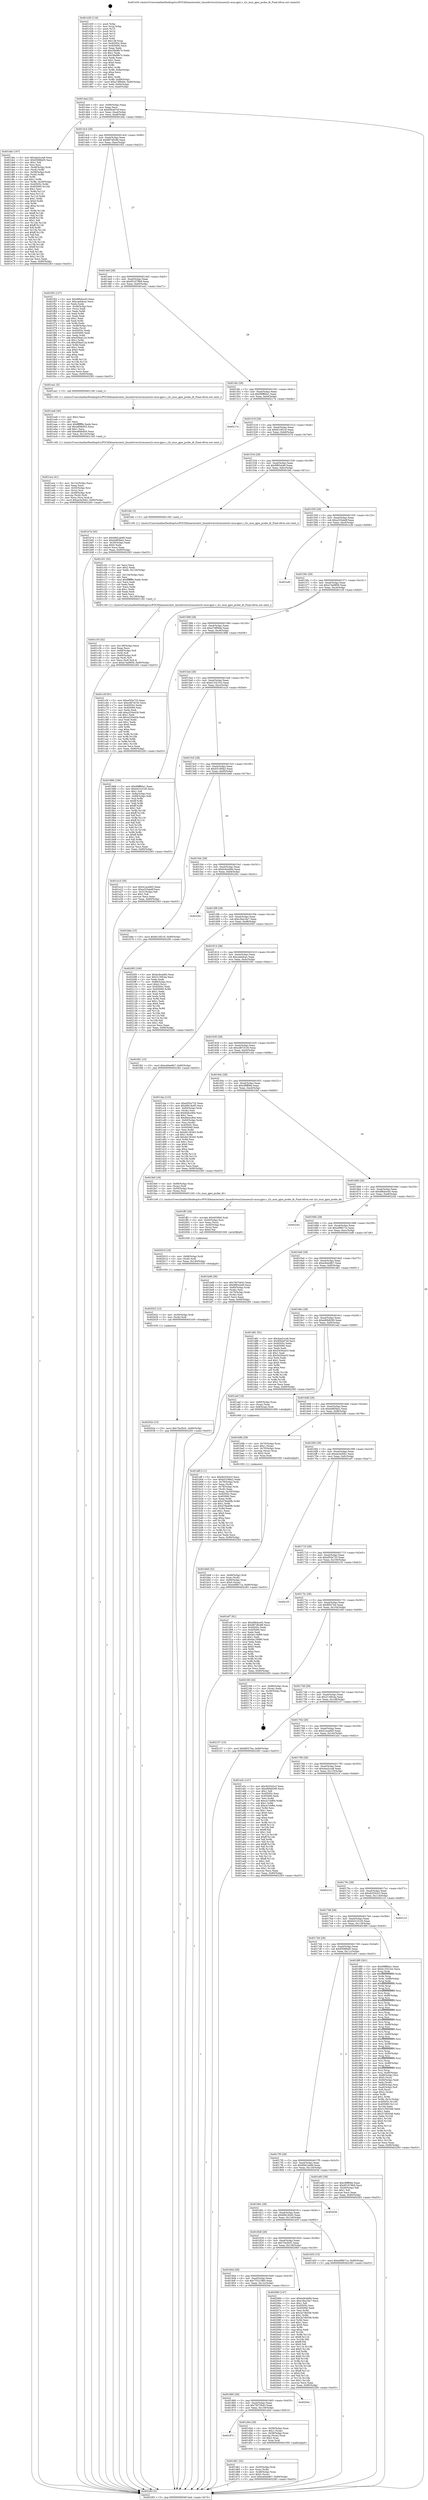 digraph "0x401430" {
  label = "0x401430 (/mnt/c/Users/mathe/Desktop/tcc/POCII/binaries/extr_linuxdriversi2cmuxesi2c-mux-gpio.c_i2c_mux_gpio_probe_dt_Final-ollvm.out::main(0))"
  labelloc = "t"
  node[shape=record]

  Entry [label="",width=0.3,height=0.3,shape=circle,fillcolor=black,style=filled]
  "0x4014a4" [label="{
     0x4014a4 [32]\l
     | [instrs]\l
     &nbsp;&nbsp;0x4014a4 \<+6\>: mov -0x90(%rbp),%eax\l
     &nbsp;&nbsp;0x4014aa \<+2\>: mov %eax,%ecx\l
     &nbsp;&nbsp;0x4014ac \<+6\>: sub $0x85b4d7ef,%ecx\l
     &nbsp;&nbsp;0x4014b2 \<+6\>: mov %eax,-0xa4(%rbp)\l
     &nbsp;&nbsp;0x4014b8 \<+6\>: mov %ecx,-0xa8(%rbp)\l
     &nbsp;&nbsp;0x4014be \<+6\>: je 0000000000401ddc \<main+0x9ac\>\l
  }"]
  "0x401ddc" [label="{
     0x401ddc [167]\l
     | [instrs]\l
     &nbsp;&nbsp;0x401ddc \<+5\>: mov $0x4aa2cca8,%eax\l
     &nbsp;&nbsp;0x401de1 \<+5\>: mov $0x65086ef3,%ecx\l
     &nbsp;&nbsp;0x401de6 \<+2\>: mov $0x1,%dl\l
     &nbsp;&nbsp;0x401de8 \<+2\>: xor %esi,%esi\l
     &nbsp;&nbsp;0x401dea \<+4\>: mov -0x48(%rbp),%rdi\l
     &nbsp;&nbsp;0x401dee \<+3\>: mov (%rdi),%r8d\l
     &nbsp;&nbsp;0x401df1 \<+4\>: mov -0x58(%rbp),%rdi\l
     &nbsp;&nbsp;0x401df5 \<+3\>: cmp (%rdi),%r8d\l
     &nbsp;&nbsp;0x401df8 \<+4\>: setl %r9b\l
     &nbsp;&nbsp;0x401dfc \<+4\>: and $0x1,%r9b\l
     &nbsp;&nbsp;0x401e00 \<+4\>: mov %r9b,-0x29(%rbp)\l
     &nbsp;&nbsp;0x401e04 \<+8\>: mov 0x40505c,%r8d\l
     &nbsp;&nbsp;0x401e0c \<+8\>: mov 0x405060,%r10d\l
     &nbsp;&nbsp;0x401e14 \<+3\>: sub $0x1,%esi\l
     &nbsp;&nbsp;0x401e17 \<+3\>: mov %r8d,%r11d\l
     &nbsp;&nbsp;0x401e1a \<+3\>: add %esi,%r11d\l
     &nbsp;&nbsp;0x401e1d \<+4\>: imul %r11d,%r8d\l
     &nbsp;&nbsp;0x401e21 \<+4\>: and $0x1,%r8d\l
     &nbsp;&nbsp;0x401e25 \<+4\>: cmp $0x0,%r8d\l
     &nbsp;&nbsp;0x401e29 \<+4\>: sete %r9b\l
     &nbsp;&nbsp;0x401e2d \<+4\>: cmp $0xa,%r10d\l
     &nbsp;&nbsp;0x401e31 \<+3\>: setl %bl\l
     &nbsp;&nbsp;0x401e34 \<+3\>: mov %r9b,%r14b\l
     &nbsp;&nbsp;0x401e37 \<+4\>: xor $0xff,%r14b\l
     &nbsp;&nbsp;0x401e3b \<+3\>: mov %bl,%r15b\l
     &nbsp;&nbsp;0x401e3e \<+4\>: xor $0xff,%r15b\l
     &nbsp;&nbsp;0x401e42 \<+3\>: xor $0x1,%dl\l
     &nbsp;&nbsp;0x401e45 \<+3\>: mov %r14b,%r12b\l
     &nbsp;&nbsp;0x401e48 \<+4\>: and $0xff,%r12b\l
     &nbsp;&nbsp;0x401e4c \<+3\>: and %dl,%r9b\l
     &nbsp;&nbsp;0x401e4f \<+3\>: mov %r15b,%r13b\l
     &nbsp;&nbsp;0x401e52 \<+4\>: and $0xff,%r13b\l
     &nbsp;&nbsp;0x401e56 \<+2\>: and %dl,%bl\l
     &nbsp;&nbsp;0x401e58 \<+3\>: or %r9b,%r12b\l
     &nbsp;&nbsp;0x401e5b \<+3\>: or %bl,%r13b\l
     &nbsp;&nbsp;0x401e5e \<+3\>: xor %r13b,%r12b\l
     &nbsp;&nbsp;0x401e61 \<+3\>: or %r15b,%r14b\l
     &nbsp;&nbsp;0x401e64 \<+4\>: xor $0xff,%r14b\l
     &nbsp;&nbsp;0x401e68 \<+3\>: or $0x1,%dl\l
     &nbsp;&nbsp;0x401e6b \<+3\>: and %dl,%r14b\l
     &nbsp;&nbsp;0x401e6e \<+3\>: or %r14b,%r12b\l
     &nbsp;&nbsp;0x401e71 \<+4\>: test $0x1,%r12b\l
     &nbsp;&nbsp;0x401e75 \<+3\>: cmovne %ecx,%eax\l
     &nbsp;&nbsp;0x401e78 \<+6\>: mov %eax,-0x90(%rbp)\l
     &nbsp;&nbsp;0x401e7e \<+5\>: jmp 0000000000402283 \<main+0xe53\>\l
  }"]
  "0x4014c4" [label="{
     0x4014c4 [28]\l
     | [instrs]\l
     &nbsp;&nbsp;0x4014c4 \<+5\>: jmp 00000000004014c9 \<main+0x99\>\l
     &nbsp;&nbsp;0x4014c9 \<+6\>: mov -0xa4(%rbp),%eax\l
     &nbsp;&nbsp;0x4014cf \<+5\>: sub $0x867d0c88,%eax\l
     &nbsp;&nbsp;0x4014d4 \<+6\>: mov %eax,-0xac(%rbp)\l
     &nbsp;&nbsp;0x4014da \<+6\>: je 0000000000401f52 \<main+0xb22\>\l
  }"]
  Exit [label="",width=0.3,height=0.3,shape=circle,fillcolor=black,style=filled,peripheries=2]
  "0x401f52" [label="{
     0x401f52 [127]\l
     | [instrs]\l
     &nbsp;&nbsp;0x401f52 \<+5\>: mov $0xd9bdce45,%eax\l
     &nbsp;&nbsp;0x401f57 \<+5\>: mov $0xcaebdcac,%ecx\l
     &nbsp;&nbsp;0x401f5c \<+2\>: xor %edx,%edx\l
     &nbsp;&nbsp;0x401f5e \<+4\>: mov -0x48(%rbp),%rsi\l
     &nbsp;&nbsp;0x401f62 \<+2\>: mov (%rsi),%edi\l
     &nbsp;&nbsp;0x401f64 \<+3\>: mov %edx,%r8d\l
     &nbsp;&nbsp;0x401f67 \<+3\>: sub %edi,%r8d\l
     &nbsp;&nbsp;0x401f6a \<+2\>: mov %edx,%edi\l
     &nbsp;&nbsp;0x401f6c \<+3\>: sub $0x1,%edi\l
     &nbsp;&nbsp;0x401f6f \<+3\>: add %edi,%r8d\l
     &nbsp;&nbsp;0x401f72 \<+3\>: sub %r8d,%edx\l
     &nbsp;&nbsp;0x401f75 \<+4\>: mov -0x48(%rbp),%rsi\l
     &nbsp;&nbsp;0x401f79 \<+2\>: mov %edx,(%rsi)\l
     &nbsp;&nbsp;0x401f7b \<+7\>: mov 0x40505c,%edx\l
     &nbsp;&nbsp;0x401f82 \<+7\>: mov 0x405060,%edi\l
     &nbsp;&nbsp;0x401f89 \<+3\>: mov %edx,%r8d\l
     &nbsp;&nbsp;0x401f8c \<+7\>: add $0xd59ad12a,%r8d\l
     &nbsp;&nbsp;0x401f93 \<+4\>: sub $0x1,%r8d\l
     &nbsp;&nbsp;0x401f97 \<+7\>: sub $0xd59ad12a,%r8d\l
     &nbsp;&nbsp;0x401f9e \<+4\>: imul %r8d,%edx\l
     &nbsp;&nbsp;0x401fa2 \<+3\>: and $0x1,%edx\l
     &nbsp;&nbsp;0x401fa5 \<+3\>: cmp $0x0,%edx\l
     &nbsp;&nbsp;0x401fa8 \<+4\>: sete %r9b\l
     &nbsp;&nbsp;0x401fac \<+3\>: cmp $0xa,%edi\l
     &nbsp;&nbsp;0x401faf \<+4\>: setl %r10b\l
     &nbsp;&nbsp;0x401fb3 \<+3\>: mov %r9b,%r11b\l
     &nbsp;&nbsp;0x401fb6 \<+3\>: and %r10b,%r11b\l
     &nbsp;&nbsp;0x401fb9 \<+3\>: xor %r10b,%r9b\l
     &nbsp;&nbsp;0x401fbc \<+3\>: or %r9b,%r11b\l
     &nbsp;&nbsp;0x401fbf \<+4\>: test $0x1,%r11b\l
     &nbsp;&nbsp;0x401fc3 \<+3\>: cmovne %ecx,%eax\l
     &nbsp;&nbsp;0x401fc6 \<+6\>: mov %eax,-0x90(%rbp)\l
     &nbsp;&nbsp;0x401fcc \<+5\>: jmp 0000000000402283 \<main+0xe53\>\l
  }"]
  "0x4014e0" [label="{
     0x4014e0 [28]\l
     | [instrs]\l
     &nbsp;&nbsp;0x4014e0 \<+5\>: jmp 00000000004014e5 \<main+0xb5\>\l
     &nbsp;&nbsp;0x4014e5 \<+6\>: mov -0xa4(%rbp),%eax\l
     &nbsp;&nbsp;0x4014eb \<+5\>: sub $0x951678b9,%eax\l
     &nbsp;&nbsp;0x4014f0 \<+6\>: mov %eax,-0xb0(%rbp)\l
     &nbsp;&nbsp;0x4014f6 \<+6\>: je 0000000000401ea1 \<main+0xa71\>\l
  }"]
  "0x40202e" [label="{
     0x40202e [15]\l
     | [instrs]\l
     &nbsp;&nbsp;0x40202e \<+10\>: movl $0x70a3fcf1,-0x90(%rbp)\l
     &nbsp;&nbsp;0x402038 \<+5\>: jmp 0000000000402283 \<main+0xe53\>\l
  }"]
  "0x401ea1" [label="{
     0x401ea1 [5]\l
     | [instrs]\l
     &nbsp;&nbsp;0x401ea1 \<+5\>: call 0000000000401160 \<next_i\>\l
     | [calls]\l
     &nbsp;&nbsp;0x401160 \{1\} (/mnt/c/Users/mathe/Desktop/tcc/POCII/binaries/extr_linuxdriversi2cmuxesi2c-mux-gpio.c_i2c_mux_gpio_probe_dt_Final-ollvm.out::next_i)\l
  }"]
  "0x4014fc" [label="{
     0x4014fc [28]\l
     | [instrs]\l
     &nbsp;&nbsp;0x4014fc \<+5\>: jmp 0000000000401501 \<main+0xd1\>\l
     &nbsp;&nbsp;0x401501 \<+6\>: mov -0xa4(%rbp),%eax\l
     &nbsp;&nbsp;0x401507 \<+5\>: sub $0x99ff60a1,%eax\l
     &nbsp;&nbsp;0x40150c \<+6\>: mov %eax,-0xb4(%rbp)\l
     &nbsp;&nbsp;0x401512 \<+6\>: je 000000000040217e \<main+0xd4e\>\l
  }"]
  "0x402022" [label="{
     0x402022 [12]\l
     | [instrs]\l
     &nbsp;&nbsp;0x402022 \<+4\>: mov -0x50(%rbp),%rdi\l
     &nbsp;&nbsp;0x402026 \<+3\>: mov (%rdi),%rdi\l
     &nbsp;&nbsp;0x402029 \<+5\>: call 0000000000401030 \<free@plt\>\l
     | [calls]\l
     &nbsp;&nbsp;0x401030 \{1\} (unknown)\l
  }"]
  "0x40217e" [label="{
     0x40217e\l
  }", style=dashed]
  "0x401518" [label="{
     0x401518 [28]\l
     | [instrs]\l
     &nbsp;&nbsp;0x401518 \<+5\>: jmp 000000000040151d \<main+0xed\>\l
     &nbsp;&nbsp;0x40151d \<+6\>: mov -0xa4(%rbp),%eax\l
     &nbsp;&nbsp;0x401523 \<+5\>: sub $0x9c16f1c0,%eax\l
     &nbsp;&nbsp;0x401528 \<+6\>: mov %eax,-0xb8(%rbp)\l
     &nbsp;&nbsp;0x40152e \<+6\>: je 0000000000401b7d \<main+0x74d\>\l
  }"]
  "0x402010" [label="{
     0x402010 [18]\l
     | [instrs]\l
     &nbsp;&nbsp;0x402010 \<+4\>: mov -0x68(%rbp),%rdi\l
     &nbsp;&nbsp;0x402014 \<+3\>: mov (%rdi),%rdi\l
     &nbsp;&nbsp;0x402017 \<+6\>: mov %eax,-0x140(%rbp)\l
     &nbsp;&nbsp;0x40201d \<+5\>: call 0000000000401030 \<free@plt\>\l
     | [calls]\l
     &nbsp;&nbsp;0x401030 \{1\} (unknown)\l
  }"]
  "0x401b7d" [label="{
     0x401b7d [30]\l
     | [instrs]\l
     &nbsp;&nbsp;0x401b7d \<+5\>: mov $0x68d1ab99,%eax\l
     &nbsp;&nbsp;0x401b82 \<+5\>: mov $0xeb8f3be2,%ecx\l
     &nbsp;&nbsp;0x401b87 \<+3\>: mov -0x30(%rbp),%edx\l
     &nbsp;&nbsp;0x401b8a \<+3\>: cmp $0x0,%edx\l
     &nbsp;&nbsp;0x401b8d \<+3\>: cmove %ecx,%eax\l
     &nbsp;&nbsp;0x401b90 \<+6\>: mov %eax,-0x90(%rbp)\l
     &nbsp;&nbsp;0x401b96 \<+5\>: jmp 0000000000402283 \<main+0xe53\>\l
  }"]
  "0x401534" [label="{
     0x401534 [28]\l
     | [instrs]\l
     &nbsp;&nbsp;0x401534 \<+5\>: jmp 0000000000401539 \<main+0x109\>\l
     &nbsp;&nbsp;0x401539 \<+6\>: mov -0xa4(%rbp),%eax\l
     &nbsp;&nbsp;0x40153f \<+5\>: sub $0x9f93cb49,%eax\l
     &nbsp;&nbsp;0x401544 \<+6\>: mov %eax,-0xbc(%rbp)\l
     &nbsp;&nbsp;0x40154a \<+6\>: je 0000000000401bfc \<main+0x7cc\>\l
  }"]
  "0x401ff3" [label="{
     0x401ff3 [29]\l
     | [instrs]\l
     &nbsp;&nbsp;0x401ff3 \<+10\>: movabs $0x4030b6,%rdi\l
     &nbsp;&nbsp;0x401ffd \<+4\>: mov -0x40(%rbp),%rsi\l
     &nbsp;&nbsp;0x402001 \<+2\>: mov %eax,(%rsi)\l
     &nbsp;&nbsp;0x402003 \<+4\>: mov -0x40(%rbp),%rsi\l
     &nbsp;&nbsp;0x402007 \<+2\>: mov (%rsi),%esi\l
     &nbsp;&nbsp;0x402009 \<+2\>: mov $0x0,%al\l
     &nbsp;&nbsp;0x40200b \<+5\>: call 0000000000401040 \<printf@plt\>\l
     | [calls]\l
     &nbsp;&nbsp;0x401040 \{1\} (unknown)\l
  }"]
  "0x401bfc" [label="{
     0x401bfc [5]\l
     | [instrs]\l
     &nbsp;&nbsp;0x401bfc \<+5\>: call 0000000000401160 \<next_i\>\l
     | [calls]\l
     &nbsp;&nbsp;0x401160 \{1\} (/mnt/c/Users/mathe/Desktop/tcc/POCII/binaries/extr_linuxdriversi2cmuxesi2c-mux-gpio.c_i2c_mux_gpio_probe_dt_Final-ollvm.out::next_i)\l
  }"]
  "0x401550" [label="{
     0x401550 [28]\l
     | [instrs]\l
     &nbsp;&nbsp;0x401550 \<+5\>: jmp 0000000000401555 \<main+0x125\>\l
     &nbsp;&nbsp;0x401555 \<+6\>: mov -0xa4(%rbp),%eax\l
     &nbsp;&nbsp;0x40155b \<+5\>: sub $0xa325abdf,%eax\l
     &nbsp;&nbsp;0x401560 \<+6\>: mov %eax,-0xc0(%rbp)\l
     &nbsp;&nbsp;0x401566 \<+6\>: je 0000000000401a3b \<main+0x60b\>\l
  }"]
  "0x401ece" [label="{
     0x401ece [41]\l
     | [instrs]\l
     &nbsp;&nbsp;0x401ece \<+6\>: mov -0x13c(%rbp),%ecx\l
     &nbsp;&nbsp;0x401ed4 \<+3\>: imul %eax,%ecx\l
     &nbsp;&nbsp;0x401ed7 \<+4\>: mov -0x50(%rbp),%rsi\l
     &nbsp;&nbsp;0x401edb \<+3\>: mov (%rsi),%rsi\l
     &nbsp;&nbsp;0x401ede \<+4\>: mov -0x48(%rbp),%rdi\l
     &nbsp;&nbsp;0x401ee2 \<+3\>: movslq (%rdi),%rdi\l
     &nbsp;&nbsp;0x401ee5 \<+3\>: mov %ecx,(%rsi,%rdi,4)\l
     &nbsp;&nbsp;0x401ee8 \<+10\>: movl $0xee3a30b1,-0x90(%rbp)\l
     &nbsp;&nbsp;0x401ef2 \<+5\>: jmp 0000000000402283 \<main+0xe53\>\l
  }"]
  "0x401a3b" [label="{
     0x401a3b\l
  }", style=dashed]
  "0x40156c" [label="{
     0x40156c [28]\l
     | [instrs]\l
     &nbsp;&nbsp;0x40156c \<+5\>: jmp 0000000000401571 \<main+0x141\>\l
     &nbsp;&nbsp;0x401571 \<+6\>: mov -0xa4(%rbp),%eax\l
     &nbsp;&nbsp;0x401577 \<+5\>: sub $0xa74a9859,%eax\l
     &nbsp;&nbsp;0x40157c \<+6\>: mov %eax,-0xc4(%rbp)\l
     &nbsp;&nbsp;0x401582 \<+6\>: je 0000000000401c5f \<main+0x82f\>\l
  }"]
  "0x401ea6" [label="{
     0x401ea6 [40]\l
     | [instrs]\l
     &nbsp;&nbsp;0x401ea6 \<+5\>: mov $0x2,%ecx\l
     &nbsp;&nbsp;0x401eab \<+1\>: cltd\l
     &nbsp;&nbsp;0x401eac \<+2\>: idiv %ecx\l
     &nbsp;&nbsp;0x401eae \<+6\>: imul $0xfffffffe,%edx,%ecx\l
     &nbsp;&nbsp;0x401eb4 \<+6\>: sub $0xe8f4b955,%ecx\l
     &nbsp;&nbsp;0x401eba \<+3\>: add $0x1,%ecx\l
     &nbsp;&nbsp;0x401ebd \<+6\>: add $0xe8f4b955,%ecx\l
     &nbsp;&nbsp;0x401ec3 \<+6\>: mov %ecx,-0x13c(%rbp)\l
     &nbsp;&nbsp;0x401ec9 \<+5\>: call 0000000000401160 \<next_i\>\l
     | [calls]\l
     &nbsp;&nbsp;0x401160 \{1\} (/mnt/c/Users/mathe/Desktop/tcc/POCII/binaries/extr_linuxdriversi2cmuxesi2c-mux-gpio.c_i2c_mux_gpio_probe_dt_Final-ollvm.out::next_i)\l
  }"]
  "0x401c5f" [label="{
     0x401c5f [91]\l
     | [instrs]\l
     &nbsp;&nbsp;0x401c5f \<+5\>: mov $0xef35e725,%eax\l
     &nbsp;&nbsp;0x401c64 \<+5\>: mov $0xcd87d150,%ecx\l
     &nbsp;&nbsp;0x401c69 \<+7\>: mov 0x40505c,%edx\l
     &nbsp;&nbsp;0x401c70 \<+7\>: mov 0x405060,%esi\l
     &nbsp;&nbsp;0x401c77 \<+2\>: mov %edx,%edi\l
     &nbsp;&nbsp;0x401c79 \<+6\>: add $0xa220a42b,%edi\l
     &nbsp;&nbsp;0x401c7f \<+3\>: sub $0x1,%edi\l
     &nbsp;&nbsp;0x401c82 \<+6\>: sub $0xa220a42b,%edi\l
     &nbsp;&nbsp;0x401c88 \<+3\>: imul %edi,%edx\l
     &nbsp;&nbsp;0x401c8b \<+3\>: and $0x1,%edx\l
     &nbsp;&nbsp;0x401c8e \<+3\>: cmp $0x0,%edx\l
     &nbsp;&nbsp;0x401c91 \<+4\>: sete %r8b\l
     &nbsp;&nbsp;0x401c95 \<+3\>: cmp $0xa,%esi\l
     &nbsp;&nbsp;0x401c98 \<+4\>: setl %r9b\l
     &nbsp;&nbsp;0x401c9c \<+3\>: mov %r8b,%r10b\l
     &nbsp;&nbsp;0x401c9f \<+3\>: and %r9b,%r10b\l
     &nbsp;&nbsp;0x401ca2 \<+3\>: xor %r9b,%r8b\l
     &nbsp;&nbsp;0x401ca5 \<+3\>: or %r8b,%r10b\l
     &nbsp;&nbsp;0x401ca8 \<+4\>: test $0x1,%r10b\l
     &nbsp;&nbsp;0x401cac \<+3\>: cmovne %ecx,%eax\l
     &nbsp;&nbsp;0x401caf \<+6\>: mov %eax,-0x90(%rbp)\l
     &nbsp;&nbsp;0x401cb5 \<+5\>: jmp 0000000000402283 \<main+0xe53\>\l
  }"]
  "0x401588" [label="{
     0x401588 [28]\l
     | [instrs]\l
     &nbsp;&nbsp;0x401588 \<+5\>: jmp 000000000040158d \<main+0x15d\>\l
     &nbsp;&nbsp;0x40158d \<+6\>: mov -0xa4(%rbp),%eax\l
     &nbsp;&nbsp;0x401593 \<+5\>: sub $0xa7df949e,%eax\l
     &nbsp;&nbsp;0x401598 \<+6\>: mov %eax,-0xc8(%rbp)\l
     &nbsp;&nbsp;0x40159e \<+6\>: je 0000000000401886 \<main+0x456\>\l
  }"]
  "0x401d61" [label="{
     0x401d61 [32]\l
     | [instrs]\l
     &nbsp;&nbsp;0x401d61 \<+4\>: mov -0x50(%rbp),%rdi\l
     &nbsp;&nbsp;0x401d65 \<+3\>: mov %rax,(%rdi)\l
     &nbsp;&nbsp;0x401d68 \<+4\>: mov -0x48(%rbp),%rax\l
     &nbsp;&nbsp;0x401d6c \<+6\>: movl $0x0,(%rax)\l
     &nbsp;&nbsp;0x401d72 \<+10\>: movl $0xe40ee9b7,-0x90(%rbp)\l
     &nbsp;&nbsp;0x401d7c \<+5\>: jmp 0000000000402283 \<main+0xe53\>\l
  }"]
  "0x401886" [label="{
     0x401886 [106]\l
     | [instrs]\l
     &nbsp;&nbsp;0x401886 \<+5\>: mov $0x99ff60a1,%eax\l
     &nbsp;&nbsp;0x40188b \<+5\>: mov $0x643101d5,%ecx\l
     &nbsp;&nbsp;0x401890 \<+2\>: mov $0x1,%dl\l
     &nbsp;&nbsp;0x401892 \<+7\>: mov -0x8a(%rbp),%sil\l
     &nbsp;&nbsp;0x401899 \<+7\>: mov -0x89(%rbp),%dil\l
     &nbsp;&nbsp;0x4018a0 \<+3\>: mov %sil,%r8b\l
     &nbsp;&nbsp;0x4018a3 \<+4\>: xor $0xff,%r8b\l
     &nbsp;&nbsp;0x4018a7 \<+3\>: mov %dil,%r9b\l
     &nbsp;&nbsp;0x4018aa \<+4\>: xor $0xff,%r9b\l
     &nbsp;&nbsp;0x4018ae \<+3\>: xor $0x1,%dl\l
     &nbsp;&nbsp;0x4018b1 \<+3\>: mov %r8b,%r10b\l
     &nbsp;&nbsp;0x4018b4 \<+4\>: and $0xff,%r10b\l
     &nbsp;&nbsp;0x4018b8 \<+3\>: and %dl,%sil\l
     &nbsp;&nbsp;0x4018bb \<+3\>: mov %r9b,%r11b\l
     &nbsp;&nbsp;0x4018be \<+4\>: and $0xff,%r11b\l
     &nbsp;&nbsp;0x4018c2 \<+3\>: and %dl,%dil\l
     &nbsp;&nbsp;0x4018c5 \<+3\>: or %sil,%r10b\l
     &nbsp;&nbsp;0x4018c8 \<+3\>: or %dil,%r11b\l
     &nbsp;&nbsp;0x4018cb \<+3\>: xor %r11b,%r10b\l
     &nbsp;&nbsp;0x4018ce \<+3\>: or %r9b,%r8b\l
     &nbsp;&nbsp;0x4018d1 \<+4\>: xor $0xff,%r8b\l
     &nbsp;&nbsp;0x4018d5 \<+3\>: or $0x1,%dl\l
     &nbsp;&nbsp;0x4018d8 \<+3\>: and %dl,%r8b\l
     &nbsp;&nbsp;0x4018db \<+3\>: or %r8b,%r10b\l
     &nbsp;&nbsp;0x4018de \<+4\>: test $0x1,%r10b\l
     &nbsp;&nbsp;0x4018e2 \<+3\>: cmovne %ecx,%eax\l
     &nbsp;&nbsp;0x4018e5 \<+6\>: mov %eax,-0x90(%rbp)\l
     &nbsp;&nbsp;0x4018eb \<+5\>: jmp 0000000000402283 \<main+0xe53\>\l
  }"]
  "0x4015a4" [label="{
     0x4015a4 [28]\l
     | [instrs]\l
     &nbsp;&nbsp;0x4015a4 \<+5\>: jmp 00000000004015a9 \<main+0x179\>\l
     &nbsp;&nbsp;0x4015a9 \<+6\>: mov -0xa4(%rbp),%eax\l
     &nbsp;&nbsp;0x4015af \<+5\>: sub $0xb13321b2,%eax\l
     &nbsp;&nbsp;0x4015b4 \<+6\>: mov %eax,-0xcc(%rbp)\l
     &nbsp;&nbsp;0x4015ba \<+6\>: je 0000000000401a1d \<main+0x5ed\>\l
  }"]
  "0x402283" [label="{
     0x402283 [5]\l
     | [instrs]\l
     &nbsp;&nbsp;0x402283 \<+5\>: jmp 00000000004014a4 \<main+0x74\>\l
  }"]
  "0x401430" [label="{
     0x401430 [116]\l
     | [instrs]\l
     &nbsp;&nbsp;0x401430 \<+1\>: push %rbp\l
     &nbsp;&nbsp;0x401431 \<+3\>: mov %rsp,%rbp\l
     &nbsp;&nbsp;0x401434 \<+2\>: push %r15\l
     &nbsp;&nbsp;0x401436 \<+2\>: push %r14\l
     &nbsp;&nbsp;0x401438 \<+2\>: push %r13\l
     &nbsp;&nbsp;0x40143a \<+2\>: push %r12\l
     &nbsp;&nbsp;0x40143c \<+1\>: push %rbx\l
     &nbsp;&nbsp;0x40143d \<+7\>: sub $0x138,%rsp\l
     &nbsp;&nbsp;0x401444 \<+7\>: mov 0x40505c,%eax\l
     &nbsp;&nbsp;0x40144b \<+7\>: mov 0x405060,%ecx\l
     &nbsp;&nbsp;0x401452 \<+2\>: mov %eax,%edx\l
     &nbsp;&nbsp;0x401454 \<+6\>: add $0x38a9fe7e,%edx\l
     &nbsp;&nbsp;0x40145a \<+3\>: sub $0x1,%edx\l
     &nbsp;&nbsp;0x40145d \<+6\>: sub $0x38a9fe7e,%edx\l
     &nbsp;&nbsp;0x401463 \<+3\>: imul %edx,%eax\l
     &nbsp;&nbsp;0x401466 \<+3\>: and $0x1,%eax\l
     &nbsp;&nbsp;0x401469 \<+3\>: cmp $0x0,%eax\l
     &nbsp;&nbsp;0x40146c \<+4\>: sete %r8b\l
     &nbsp;&nbsp;0x401470 \<+4\>: and $0x1,%r8b\l
     &nbsp;&nbsp;0x401474 \<+7\>: mov %r8b,-0x8a(%rbp)\l
     &nbsp;&nbsp;0x40147b \<+3\>: cmp $0xa,%ecx\l
     &nbsp;&nbsp;0x40147e \<+4\>: setl %r8b\l
     &nbsp;&nbsp;0x401482 \<+4\>: and $0x1,%r8b\l
     &nbsp;&nbsp;0x401486 \<+7\>: mov %r8b,-0x89(%rbp)\l
     &nbsp;&nbsp;0x40148d \<+10\>: movl $0xa7df949e,-0x90(%rbp)\l
     &nbsp;&nbsp;0x401497 \<+6\>: mov %edi,-0x94(%rbp)\l
     &nbsp;&nbsp;0x40149d \<+7\>: mov %rsi,-0xa0(%rbp)\l
  }"]
  "0x40187c" [label="{
     0x40187c\l
  }", style=dashed]
  "0x401a1d" [label="{
     0x401a1d [30]\l
     | [instrs]\l
     &nbsp;&nbsp;0x401a1d \<+5\>: mov $0x41aca9d3,%eax\l
     &nbsp;&nbsp;0x401a22 \<+5\>: mov $0xa325abdf,%ecx\l
     &nbsp;&nbsp;0x401a27 \<+3\>: mov -0x31(%rbp),%dl\l
     &nbsp;&nbsp;0x401a2a \<+3\>: test $0x1,%dl\l
     &nbsp;&nbsp;0x401a2d \<+3\>: cmovne %ecx,%eax\l
     &nbsp;&nbsp;0x401a30 \<+6\>: mov %eax,-0x90(%rbp)\l
     &nbsp;&nbsp;0x401a36 \<+5\>: jmp 0000000000402283 \<main+0xe53\>\l
  }"]
  "0x4015c0" [label="{
     0x4015c0 [28]\l
     | [instrs]\l
     &nbsp;&nbsp;0x4015c0 \<+5\>: jmp 00000000004015c5 \<main+0x195\>\l
     &nbsp;&nbsp;0x4015c5 \<+6\>: mov -0xa4(%rbp),%eax\l
     &nbsp;&nbsp;0x4015cb \<+5\>: sub $0xb5106fa2,%eax\l
     &nbsp;&nbsp;0x4015d0 \<+6\>: mov %eax,-0xd0(%rbp)\l
     &nbsp;&nbsp;0x4015d6 \<+6\>: je 0000000000401b6e \<main+0x73e\>\l
  }"]
  "0x401d44" [label="{
     0x401d44 [29]\l
     | [instrs]\l
     &nbsp;&nbsp;0x401d44 \<+4\>: mov -0x58(%rbp),%rax\l
     &nbsp;&nbsp;0x401d48 \<+6\>: movl $0x1,(%rax)\l
     &nbsp;&nbsp;0x401d4e \<+4\>: mov -0x58(%rbp),%rax\l
     &nbsp;&nbsp;0x401d52 \<+3\>: movslq (%rax),%rax\l
     &nbsp;&nbsp;0x401d55 \<+4\>: shl $0x2,%rax\l
     &nbsp;&nbsp;0x401d59 \<+3\>: mov %rax,%rdi\l
     &nbsp;&nbsp;0x401d5c \<+5\>: call 0000000000401050 \<malloc@plt\>\l
     | [calls]\l
     &nbsp;&nbsp;0x401050 \{1\} (unknown)\l
  }"]
  "0x401b6e" [label="{
     0x401b6e [15]\l
     | [instrs]\l
     &nbsp;&nbsp;0x401b6e \<+10\>: movl $0x9c16f1c0,-0x90(%rbp)\l
     &nbsp;&nbsp;0x401b78 \<+5\>: jmp 0000000000402283 \<main+0xe53\>\l
  }"]
  "0x4015dc" [label="{
     0x4015dc [28]\l
     | [instrs]\l
     &nbsp;&nbsp;0x4015dc \<+5\>: jmp 00000000004015e1 \<main+0x1b1\>\l
     &nbsp;&nbsp;0x4015e1 \<+6\>: mov -0xa4(%rbp),%eax\l
     &nbsp;&nbsp;0x4015e7 \<+5\>: sub $0xbc8ceb84,%eax\l
     &nbsp;&nbsp;0x4015ec \<+6\>: mov %eax,-0xd4(%rbp)\l
     &nbsp;&nbsp;0x4015f2 \<+6\>: je 000000000040226c \<main+0xe3c\>\l
  }"]
  "0x401860" [label="{
     0x401860 [28]\l
     | [instrs]\l
     &nbsp;&nbsp;0x401860 \<+5\>: jmp 0000000000401865 \<main+0x435\>\l
     &nbsp;&nbsp;0x401865 \<+6\>: mov -0xa4(%rbp),%eax\l
     &nbsp;&nbsp;0x40186b \<+5\>: sub $0x7fd75643,%eax\l
     &nbsp;&nbsp;0x401870 \<+6\>: mov %eax,-0x130(%rbp)\l
     &nbsp;&nbsp;0x401876 \<+6\>: je 0000000000401d44 \<main+0x914\>\l
  }"]
  "0x40226c" [label="{
     0x40226c\l
  }", style=dashed]
  "0x4015f8" [label="{
     0x4015f8 [28]\l
     | [instrs]\l
     &nbsp;&nbsp;0x4015f8 \<+5\>: jmp 00000000004015fd \<main+0x1cd\>\l
     &nbsp;&nbsp;0x4015fd \<+6\>: mov -0xa4(%rbp),%eax\l
     &nbsp;&nbsp;0x401603 \<+5\>: sub $0xc3ba16a7,%eax\l
     &nbsp;&nbsp;0x401608 \<+6\>: mov %eax,-0xd8(%rbp)\l
     &nbsp;&nbsp;0x40160e \<+6\>: je 00000000004020f3 \<main+0xcc3\>\l
  }"]
  "0x40204c" [label="{
     0x40204c\l
  }", style=dashed]
  "0x4020f3" [label="{
     0x4020f3 [100]\l
     | [instrs]\l
     &nbsp;&nbsp;0x4020f3 \<+5\>: mov $0xbc8ceb84,%eax\l
     &nbsp;&nbsp;0x4020f8 \<+5\>: mov $0x3130fc4a,%ecx\l
     &nbsp;&nbsp;0x4020fd \<+2\>: xor %edx,%edx\l
     &nbsp;&nbsp;0x4020ff \<+7\>: mov -0x88(%rbp),%rsi\l
     &nbsp;&nbsp;0x402106 \<+6\>: movl $0x0,(%rsi)\l
     &nbsp;&nbsp;0x40210c \<+7\>: mov 0x40505c,%edi\l
     &nbsp;&nbsp;0x402113 \<+8\>: mov 0x405060,%r8d\l
     &nbsp;&nbsp;0x40211b \<+3\>: sub $0x1,%edx\l
     &nbsp;&nbsp;0x40211e \<+3\>: mov %edi,%r9d\l
     &nbsp;&nbsp;0x402121 \<+3\>: add %edx,%r9d\l
     &nbsp;&nbsp;0x402124 \<+4\>: imul %r9d,%edi\l
     &nbsp;&nbsp;0x402128 \<+3\>: and $0x1,%edi\l
     &nbsp;&nbsp;0x40212b \<+3\>: cmp $0x0,%edi\l
     &nbsp;&nbsp;0x40212e \<+4\>: sete %r10b\l
     &nbsp;&nbsp;0x402132 \<+4\>: cmp $0xa,%r8d\l
     &nbsp;&nbsp;0x402136 \<+4\>: setl %r11b\l
     &nbsp;&nbsp;0x40213a \<+3\>: mov %r10b,%bl\l
     &nbsp;&nbsp;0x40213d \<+3\>: and %r11b,%bl\l
     &nbsp;&nbsp;0x402140 \<+3\>: xor %r11b,%r10b\l
     &nbsp;&nbsp;0x402143 \<+3\>: or %r10b,%bl\l
     &nbsp;&nbsp;0x402146 \<+3\>: test $0x1,%bl\l
     &nbsp;&nbsp;0x402149 \<+3\>: cmovne %ecx,%eax\l
     &nbsp;&nbsp;0x40214c \<+6\>: mov %eax,-0x90(%rbp)\l
     &nbsp;&nbsp;0x402152 \<+5\>: jmp 0000000000402283 \<main+0xe53\>\l
  }"]
  "0x401614" [label="{
     0x401614 [28]\l
     | [instrs]\l
     &nbsp;&nbsp;0x401614 \<+5\>: jmp 0000000000401619 \<main+0x1e9\>\l
     &nbsp;&nbsp;0x401619 \<+6\>: mov -0xa4(%rbp),%eax\l
     &nbsp;&nbsp;0x40161f \<+5\>: sub $0xcaebdcac,%eax\l
     &nbsp;&nbsp;0x401624 \<+6\>: mov %eax,-0xdc(%rbp)\l
     &nbsp;&nbsp;0x40162a \<+6\>: je 0000000000401fd1 \<main+0xba1\>\l
  }"]
  "0x401844" [label="{
     0x401844 [28]\l
     | [instrs]\l
     &nbsp;&nbsp;0x401844 \<+5\>: jmp 0000000000401849 \<main+0x419\>\l
     &nbsp;&nbsp;0x401849 \<+6\>: mov -0xa4(%rbp),%eax\l
     &nbsp;&nbsp;0x40184f \<+5\>: sub $0x75321960,%eax\l
     &nbsp;&nbsp;0x401854 \<+6\>: mov %eax,-0x12c(%rbp)\l
     &nbsp;&nbsp;0x40185a \<+6\>: je 000000000040204c \<main+0xc1c\>\l
  }"]
  "0x401fd1" [label="{
     0x401fd1 [15]\l
     | [instrs]\l
     &nbsp;&nbsp;0x401fd1 \<+10\>: movl $0xe40ee9b7,-0x90(%rbp)\l
     &nbsp;&nbsp;0x401fdb \<+5\>: jmp 0000000000402283 \<main+0xe53\>\l
  }"]
  "0x401630" [label="{
     0x401630 [28]\l
     | [instrs]\l
     &nbsp;&nbsp;0x401630 \<+5\>: jmp 0000000000401635 \<main+0x205\>\l
     &nbsp;&nbsp;0x401635 \<+6\>: mov -0xa4(%rbp),%eax\l
     &nbsp;&nbsp;0x40163b \<+5\>: sub $0xcd87d150,%eax\l
     &nbsp;&nbsp;0x401640 \<+6\>: mov %eax,-0xe0(%rbp)\l
     &nbsp;&nbsp;0x401646 \<+6\>: je 0000000000401cba \<main+0x88a\>\l
  }"]
  "0x402060" [label="{
     0x402060 [147]\l
     | [instrs]\l
     &nbsp;&nbsp;0x402060 \<+5\>: mov $0xbc8ceb84,%eax\l
     &nbsp;&nbsp;0x402065 \<+5\>: mov $0xc3ba16a7,%ecx\l
     &nbsp;&nbsp;0x40206a \<+2\>: mov $0x1,%dl\l
     &nbsp;&nbsp;0x40206c \<+7\>: mov 0x40505c,%esi\l
     &nbsp;&nbsp;0x402073 \<+7\>: mov 0x405060,%edi\l
     &nbsp;&nbsp;0x40207a \<+3\>: mov %esi,%r8d\l
     &nbsp;&nbsp;0x40207d \<+7\>: sub $0x3a7db558,%r8d\l
     &nbsp;&nbsp;0x402084 \<+4\>: sub $0x1,%r8d\l
     &nbsp;&nbsp;0x402088 \<+7\>: add $0x3a7db558,%r8d\l
     &nbsp;&nbsp;0x40208f \<+4\>: imul %r8d,%esi\l
     &nbsp;&nbsp;0x402093 \<+3\>: and $0x1,%esi\l
     &nbsp;&nbsp;0x402096 \<+3\>: cmp $0x0,%esi\l
     &nbsp;&nbsp;0x402099 \<+4\>: sete %r9b\l
     &nbsp;&nbsp;0x40209d \<+3\>: cmp $0xa,%edi\l
     &nbsp;&nbsp;0x4020a0 \<+4\>: setl %r10b\l
     &nbsp;&nbsp;0x4020a4 \<+3\>: mov %r9b,%r11b\l
     &nbsp;&nbsp;0x4020a7 \<+4\>: xor $0xff,%r11b\l
     &nbsp;&nbsp;0x4020ab \<+3\>: mov %r10b,%bl\l
     &nbsp;&nbsp;0x4020ae \<+3\>: xor $0xff,%bl\l
     &nbsp;&nbsp;0x4020b1 \<+3\>: xor $0x0,%dl\l
     &nbsp;&nbsp;0x4020b4 \<+3\>: mov %r11b,%r14b\l
     &nbsp;&nbsp;0x4020b7 \<+4\>: and $0x0,%r14b\l
     &nbsp;&nbsp;0x4020bb \<+3\>: and %dl,%r9b\l
     &nbsp;&nbsp;0x4020be \<+3\>: mov %bl,%r15b\l
     &nbsp;&nbsp;0x4020c1 \<+4\>: and $0x0,%r15b\l
     &nbsp;&nbsp;0x4020c5 \<+3\>: and %dl,%r10b\l
     &nbsp;&nbsp;0x4020c8 \<+3\>: or %r9b,%r14b\l
     &nbsp;&nbsp;0x4020cb \<+3\>: or %r10b,%r15b\l
     &nbsp;&nbsp;0x4020ce \<+3\>: xor %r15b,%r14b\l
     &nbsp;&nbsp;0x4020d1 \<+3\>: or %bl,%r11b\l
     &nbsp;&nbsp;0x4020d4 \<+4\>: xor $0xff,%r11b\l
     &nbsp;&nbsp;0x4020d8 \<+3\>: or $0x0,%dl\l
     &nbsp;&nbsp;0x4020db \<+3\>: and %dl,%r11b\l
     &nbsp;&nbsp;0x4020de \<+3\>: or %r11b,%r14b\l
     &nbsp;&nbsp;0x4020e1 \<+4\>: test $0x1,%r14b\l
     &nbsp;&nbsp;0x4020e5 \<+3\>: cmovne %ecx,%eax\l
     &nbsp;&nbsp;0x4020e8 \<+6\>: mov %eax,-0x90(%rbp)\l
     &nbsp;&nbsp;0x4020ee \<+5\>: jmp 0000000000402283 \<main+0xe53\>\l
  }"]
  "0x401cba" [label="{
     0x401cba [123]\l
     | [instrs]\l
     &nbsp;&nbsp;0x401cba \<+5\>: mov $0xef35e725,%eax\l
     &nbsp;&nbsp;0x401cbf \<+5\>: mov $0x69b18c65,%ecx\l
     &nbsp;&nbsp;0x401cc4 \<+4\>: mov -0x60(%rbp),%rdx\l
     &nbsp;&nbsp;0x401cc8 \<+2\>: mov (%rdx),%esi\l
     &nbsp;&nbsp;0x401cca \<+6\>: add $0x84dcc80e,%esi\l
     &nbsp;&nbsp;0x401cd0 \<+3\>: add $0x1,%esi\l
     &nbsp;&nbsp;0x401cd3 \<+6\>: sub $0x84dcc80e,%esi\l
     &nbsp;&nbsp;0x401cd9 \<+4\>: mov -0x60(%rbp),%rdx\l
     &nbsp;&nbsp;0x401cdd \<+2\>: mov %esi,(%rdx)\l
     &nbsp;&nbsp;0x401cdf \<+7\>: mov 0x40505c,%esi\l
     &nbsp;&nbsp;0x401ce6 \<+7\>: mov 0x405060,%edi\l
     &nbsp;&nbsp;0x401ced \<+3\>: mov %esi,%r8d\l
     &nbsp;&nbsp;0x401cf0 \<+7\>: sub $0xdd1363d3,%r8d\l
     &nbsp;&nbsp;0x401cf7 \<+4\>: sub $0x1,%r8d\l
     &nbsp;&nbsp;0x401cfb \<+7\>: add $0xdd1363d3,%r8d\l
     &nbsp;&nbsp;0x401d02 \<+4\>: imul %r8d,%esi\l
     &nbsp;&nbsp;0x401d06 \<+3\>: and $0x1,%esi\l
     &nbsp;&nbsp;0x401d09 \<+3\>: cmp $0x0,%esi\l
     &nbsp;&nbsp;0x401d0c \<+4\>: sete %r9b\l
     &nbsp;&nbsp;0x401d10 \<+3\>: cmp $0xa,%edi\l
     &nbsp;&nbsp;0x401d13 \<+4\>: setl %r10b\l
     &nbsp;&nbsp;0x401d17 \<+3\>: mov %r9b,%r11b\l
     &nbsp;&nbsp;0x401d1a \<+3\>: and %r10b,%r11b\l
     &nbsp;&nbsp;0x401d1d \<+3\>: xor %r10b,%r9b\l
     &nbsp;&nbsp;0x401d20 \<+3\>: or %r9b,%r11b\l
     &nbsp;&nbsp;0x401d23 \<+4\>: test $0x1,%r11b\l
     &nbsp;&nbsp;0x401d27 \<+3\>: cmovne %ecx,%eax\l
     &nbsp;&nbsp;0x401d2a \<+6\>: mov %eax,-0x90(%rbp)\l
     &nbsp;&nbsp;0x401d30 \<+5\>: jmp 0000000000402283 \<main+0xe53\>\l
  }"]
  "0x40164c" [label="{
     0x40164c [28]\l
     | [instrs]\l
     &nbsp;&nbsp;0x40164c \<+5\>: jmp 0000000000401651 \<main+0x221\>\l
     &nbsp;&nbsp;0x401651 \<+6\>: mov -0xa4(%rbp),%eax\l
     &nbsp;&nbsp;0x401657 \<+5\>: sub $0xcf9ff08e,%eax\l
     &nbsp;&nbsp;0x40165c \<+6\>: mov %eax,-0xe4(%rbp)\l
     &nbsp;&nbsp;0x401662 \<+6\>: je 0000000000401fe0 \<main+0xbb0\>\l
  }"]
  "0x401828" [label="{
     0x401828 [28]\l
     | [instrs]\l
     &nbsp;&nbsp;0x401828 \<+5\>: jmp 000000000040182d \<main+0x3fd\>\l
     &nbsp;&nbsp;0x40182d \<+6\>: mov -0xa4(%rbp),%eax\l
     &nbsp;&nbsp;0x401833 \<+5\>: sub $0x70a3fcf1,%eax\l
     &nbsp;&nbsp;0x401838 \<+6\>: mov %eax,-0x128(%rbp)\l
     &nbsp;&nbsp;0x40183e \<+6\>: je 0000000000402060 \<main+0xc30\>\l
  }"]
  "0x401fe0" [label="{
     0x401fe0 [19]\l
     | [instrs]\l
     &nbsp;&nbsp;0x401fe0 \<+4\>: mov -0x68(%rbp),%rax\l
     &nbsp;&nbsp;0x401fe4 \<+3\>: mov (%rax),%rdi\l
     &nbsp;&nbsp;0x401fe7 \<+4\>: mov -0x50(%rbp),%rax\l
     &nbsp;&nbsp;0x401feb \<+3\>: mov (%rax),%rsi\l
     &nbsp;&nbsp;0x401fee \<+5\>: call 0000000000401240 \<i2c_mux_gpio_probe_dt\>\l
     | [calls]\l
     &nbsp;&nbsp;0x401240 \{1\} (/mnt/c/Users/mathe/Desktop/tcc/POCII/binaries/extr_linuxdriversi2cmuxesi2c-mux-gpio.c_i2c_mux_gpio_probe_dt_Final-ollvm.out::i2c_mux_gpio_probe_dt)\l
  }"]
  "0x401668" [label="{
     0x401668 [28]\l
     | [instrs]\l
     &nbsp;&nbsp;0x401668 \<+5\>: jmp 000000000040166d \<main+0x23d\>\l
     &nbsp;&nbsp;0x40166d \<+6\>: mov -0xa4(%rbp),%eax\l
     &nbsp;&nbsp;0x401673 \<+5\>: sub $0xd9bdce45,%eax\l
     &nbsp;&nbsp;0x401678 \<+6\>: mov %eax,-0xe8(%rbp)\l
     &nbsp;&nbsp;0x40167e \<+6\>: je 0000000000402242 \<main+0xe12\>\l
  }"]
  "0x401d35" [label="{
     0x401d35 [15]\l
     | [instrs]\l
     &nbsp;&nbsp;0x401d35 \<+10\>: movl $0xe0f9b71e,-0x90(%rbp)\l
     &nbsp;&nbsp;0x401d3f \<+5\>: jmp 0000000000402283 \<main+0xe53\>\l
  }"]
  "0x402242" [label="{
     0x402242\l
  }", style=dashed]
  "0x401684" [label="{
     0x401684 [28]\l
     | [instrs]\l
     &nbsp;&nbsp;0x401684 \<+5\>: jmp 0000000000401689 \<main+0x259\>\l
     &nbsp;&nbsp;0x401689 \<+6\>: mov -0xa4(%rbp),%eax\l
     &nbsp;&nbsp;0x40168f \<+5\>: sub $0xe0f9b71e,%eax\l
     &nbsp;&nbsp;0x401694 \<+6\>: mov %eax,-0xec(%rbp)\l
     &nbsp;&nbsp;0x40169a \<+6\>: je 0000000000401bd8 \<main+0x7a8\>\l
  }"]
  "0x40180c" [label="{
     0x40180c [28]\l
     | [instrs]\l
     &nbsp;&nbsp;0x40180c \<+5\>: jmp 0000000000401811 \<main+0x3e1\>\l
     &nbsp;&nbsp;0x401811 \<+6\>: mov -0xa4(%rbp),%eax\l
     &nbsp;&nbsp;0x401817 \<+5\>: sub $0x69b18c65,%eax\l
     &nbsp;&nbsp;0x40181c \<+6\>: mov %eax,-0x124(%rbp)\l
     &nbsp;&nbsp;0x401822 \<+6\>: je 0000000000401d35 \<main+0x905\>\l
  }"]
  "0x401bd8" [label="{
     0x401bd8 [36]\l
     | [instrs]\l
     &nbsp;&nbsp;0x401bd8 \<+5\>: mov $0x7fd75643,%eax\l
     &nbsp;&nbsp;0x401bdd \<+5\>: mov $0x9f93cb49,%ecx\l
     &nbsp;&nbsp;0x401be2 \<+4\>: mov -0x60(%rbp),%rdx\l
     &nbsp;&nbsp;0x401be6 \<+2\>: mov (%rdx),%esi\l
     &nbsp;&nbsp;0x401be8 \<+4\>: mov -0x70(%rbp),%rdx\l
     &nbsp;&nbsp;0x401bec \<+2\>: cmp (%rdx),%esi\l
     &nbsp;&nbsp;0x401bee \<+3\>: cmovl %ecx,%eax\l
     &nbsp;&nbsp;0x401bf1 \<+6\>: mov %eax,-0x90(%rbp)\l
     &nbsp;&nbsp;0x401bf7 \<+5\>: jmp 0000000000402283 \<main+0xe53\>\l
  }"]
  "0x4016a0" [label="{
     0x4016a0 [28]\l
     | [instrs]\l
     &nbsp;&nbsp;0x4016a0 \<+5\>: jmp 00000000004016a5 \<main+0x275\>\l
     &nbsp;&nbsp;0x4016a5 \<+6\>: mov -0xa4(%rbp),%eax\l
     &nbsp;&nbsp;0x4016ab \<+5\>: sub $0xe40ee9b7,%eax\l
     &nbsp;&nbsp;0x4016b0 \<+6\>: mov %eax,-0xf0(%rbp)\l
     &nbsp;&nbsp;0x4016b6 \<+6\>: je 0000000000401d81 \<main+0x951\>\l
  }"]
  "0x40203d" [label="{
     0x40203d\l
  }", style=dashed]
  "0x401d81" [label="{
     0x401d81 [91]\l
     | [instrs]\l
     &nbsp;&nbsp;0x401d81 \<+5\>: mov $0x4aa2cca8,%eax\l
     &nbsp;&nbsp;0x401d86 \<+5\>: mov $0x85b4d7ef,%ecx\l
     &nbsp;&nbsp;0x401d8b \<+7\>: mov 0x40505c,%edx\l
     &nbsp;&nbsp;0x401d92 \<+7\>: mov 0x405060,%esi\l
     &nbsp;&nbsp;0x401d99 \<+2\>: mov %edx,%edi\l
     &nbsp;&nbsp;0x401d9b \<+6\>: add $0x5430ea53,%edi\l
     &nbsp;&nbsp;0x401da1 \<+3\>: sub $0x1,%edi\l
     &nbsp;&nbsp;0x401da4 \<+6\>: sub $0x5430ea53,%edi\l
     &nbsp;&nbsp;0x401daa \<+3\>: imul %edi,%edx\l
     &nbsp;&nbsp;0x401dad \<+3\>: and $0x1,%edx\l
     &nbsp;&nbsp;0x401db0 \<+3\>: cmp $0x0,%edx\l
     &nbsp;&nbsp;0x401db3 \<+4\>: sete %r8b\l
     &nbsp;&nbsp;0x401db7 \<+3\>: cmp $0xa,%esi\l
     &nbsp;&nbsp;0x401dba \<+4\>: setl %r9b\l
     &nbsp;&nbsp;0x401dbe \<+3\>: mov %r8b,%r10b\l
     &nbsp;&nbsp;0x401dc1 \<+3\>: and %r9b,%r10b\l
     &nbsp;&nbsp;0x401dc4 \<+3\>: xor %r9b,%r8b\l
     &nbsp;&nbsp;0x401dc7 \<+3\>: or %r8b,%r10b\l
     &nbsp;&nbsp;0x401dca \<+4\>: test $0x1,%r10b\l
     &nbsp;&nbsp;0x401dce \<+3\>: cmovne %ecx,%eax\l
     &nbsp;&nbsp;0x401dd1 \<+6\>: mov %eax,-0x90(%rbp)\l
     &nbsp;&nbsp;0x401dd7 \<+5\>: jmp 0000000000402283 \<main+0xe53\>\l
  }"]
  "0x4016bc" [label="{
     0x4016bc [28]\l
     | [instrs]\l
     &nbsp;&nbsp;0x4016bc \<+5\>: jmp 00000000004016c1 \<main+0x291\>\l
     &nbsp;&nbsp;0x4016c1 \<+6\>: mov -0xa4(%rbp),%eax\l
     &nbsp;&nbsp;0x4016c7 \<+5\>: sub $0xe80b8290,%eax\l
     &nbsp;&nbsp;0x4016cc \<+6\>: mov %eax,-0xf4(%rbp)\l
     &nbsp;&nbsp;0x4016d2 \<+6\>: je 0000000000401aef \<main+0x6bf\>\l
  }"]
  "0x4017f0" [label="{
     0x4017f0 [28]\l
     | [instrs]\l
     &nbsp;&nbsp;0x4017f0 \<+5\>: jmp 00000000004017f5 \<main+0x3c5\>\l
     &nbsp;&nbsp;0x4017f5 \<+6\>: mov -0xa4(%rbp),%eax\l
     &nbsp;&nbsp;0x4017fb \<+5\>: sub $0x68d1ab99,%eax\l
     &nbsp;&nbsp;0x401800 \<+6\>: mov %eax,-0x120(%rbp)\l
     &nbsp;&nbsp;0x401806 \<+6\>: je 000000000040203d \<main+0xc0d\>\l
  }"]
  "0x401aef" [label="{
     0x401aef [16]\l
     | [instrs]\l
     &nbsp;&nbsp;0x401aef \<+4\>: mov -0x80(%rbp),%rax\l
     &nbsp;&nbsp;0x401af3 \<+3\>: mov (%rax),%rax\l
     &nbsp;&nbsp;0x401af6 \<+4\>: mov 0x8(%rax),%rdi\l
     &nbsp;&nbsp;0x401afa \<+5\>: call 0000000000401060 \<atoi@plt\>\l
     | [calls]\l
     &nbsp;&nbsp;0x401060 \{1\} (unknown)\l
  }"]
  "0x4016d8" [label="{
     0x4016d8 [28]\l
     | [instrs]\l
     &nbsp;&nbsp;0x4016d8 \<+5\>: jmp 00000000004016dd \<main+0x2ad\>\l
     &nbsp;&nbsp;0x4016dd \<+6\>: mov -0xa4(%rbp),%eax\l
     &nbsp;&nbsp;0x4016e3 \<+5\>: sub $0xeb8f3be2,%eax\l
     &nbsp;&nbsp;0x4016e8 \<+6\>: mov %eax,-0xf8(%rbp)\l
     &nbsp;&nbsp;0x4016ee \<+6\>: je 0000000000401b9b \<main+0x76b\>\l
  }"]
  "0x401e83" [label="{
     0x401e83 [30]\l
     | [instrs]\l
     &nbsp;&nbsp;0x401e83 \<+5\>: mov $0xcf9ff08e,%eax\l
     &nbsp;&nbsp;0x401e88 \<+5\>: mov $0x951678b9,%ecx\l
     &nbsp;&nbsp;0x401e8d \<+3\>: mov -0x29(%rbp),%dl\l
     &nbsp;&nbsp;0x401e90 \<+3\>: test $0x1,%dl\l
     &nbsp;&nbsp;0x401e93 \<+3\>: cmovne %ecx,%eax\l
     &nbsp;&nbsp;0x401e96 \<+6\>: mov %eax,-0x90(%rbp)\l
     &nbsp;&nbsp;0x401e9c \<+5\>: jmp 0000000000402283 \<main+0xe53\>\l
  }"]
  "0x401b9b" [label="{
     0x401b9b [29]\l
     | [instrs]\l
     &nbsp;&nbsp;0x401b9b \<+4\>: mov -0x70(%rbp),%rax\l
     &nbsp;&nbsp;0x401b9f \<+6\>: movl $0x1,(%rax)\l
     &nbsp;&nbsp;0x401ba5 \<+4\>: mov -0x70(%rbp),%rax\l
     &nbsp;&nbsp;0x401ba9 \<+3\>: movslq (%rax),%rax\l
     &nbsp;&nbsp;0x401bac \<+4\>: shl $0x2,%rax\l
     &nbsp;&nbsp;0x401bb0 \<+3\>: mov %rax,%rdi\l
     &nbsp;&nbsp;0x401bb3 \<+5\>: call 0000000000401050 \<malloc@plt\>\l
     | [calls]\l
     &nbsp;&nbsp;0x401050 \{1\} (unknown)\l
  }"]
  "0x4016f4" [label="{
     0x4016f4 [28]\l
     | [instrs]\l
     &nbsp;&nbsp;0x4016f4 \<+5\>: jmp 00000000004016f9 \<main+0x2c9\>\l
     &nbsp;&nbsp;0x4016f9 \<+6\>: mov -0xa4(%rbp),%eax\l
     &nbsp;&nbsp;0x4016ff \<+5\>: sub $0xee3a30b1,%eax\l
     &nbsp;&nbsp;0x401704 \<+6\>: mov %eax,-0xfc(%rbp)\l
     &nbsp;&nbsp;0x40170a \<+6\>: je 0000000000401ef7 \<main+0xac7\>\l
  }"]
  "0x401c35" [label="{
     0x401c35 [42]\l
     | [instrs]\l
     &nbsp;&nbsp;0x401c35 \<+6\>: mov -0x138(%rbp),%ecx\l
     &nbsp;&nbsp;0x401c3b \<+3\>: imul %eax,%ecx\l
     &nbsp;&nbsp;0x401c3e \<+4\>: mov -0x68(%rbp),%r8\l
     &nbsp;&nbsp;0x401c42 \<+3\>: mov (%r8),%r8\l
     &nbsp;&nbsp;0x401c45 \<+4\>: mov -0x60(%rbp),%r9\l
     &nbsp;&nbsp;0x401c49 \<+3\>: movslq (%r9),%r9\l
     &nbsp;&nbsp;0x401c4c \<+4\>: mov %ecx,(%r8,%r9,4)\l
     &nbsp;&nbsp;0x401c50 \<+10\>: movl $0xa74a9859,-0x90(%rbp)\l
     &nbsp;&nbsp;0x401c5a \<+5\>: jmp 0000000000402283 \<main+0xe53\>\l
  }"]
  "0x401ef7" [label="{
     0x401ef7 [91]\l
     | [instrs]\l
     &nbsp;&nbsp;0x401ef7 \<+5\>: mov $0xd9bdce45,%eax\l
     &nbsp;&nbsp;0x401efc \<+5\>: mov $0x867d0c88,%ecx\l
     &nbsp;&nbsp;0x401f01 \<+7\>: mov 0x40505c,%edx\l
     &nbsp;&nbsp;0x401f08 \<+7\>: mov 0x405060,%esi\l
     &nbsp;&nbsp;0x401f0f \<+2\>: mov %edx,%edi\l
     &nbsp;&nbsp;0x401f11 \<+6\>: sub $0xbe13bf90,%edi\l
     &nbsp;&nbsp;0x401f17 \<+3\>: sub $0x1,%edi\l
     &nbsp;&nbsp;0x401f1a \<+6\>: add $0xbe13bf90,%edi\l
     &nbsp;&nbsp;0x401f20 \<+3\>: imul %edi,%edx\l
     &nbsp;&nbsp;0x401f23 \<+3\>: and $0x1,%edx\l
     &nbsp;&nbsp;0x401f26 \<+3\>: cmp $0x0,%edx\l
     &nbsp;&nbsp;0x401f29 \<+4\>: sete %r8b\l
     &nbsp;&nbsp;0x401f2d \<+3\>: cmp $0xa,%esi\l
     &nbsp;&nbsp;0x401f30 \<+4\>: setl %r9b\l
     &nbsp;&nbsp;0x401f34 \<+3\>: mov %r8b,%r10b\l
     &nbsp;&nbsp;0x401f37 \<+3\>: and %r9b,%r10b\l
     &nbsp;&nbsp;0x401f3a \<+3\>: xor %r9b,%r8b\l
     &nbsp;&nbsp;0x401f3d \<+3\>: or %r8b,%r10b\l
     &nbsp;&nbsp;0x401f40 \<+4\>: test $0x1,%r10b\l
     &nbsp;&nbsp;0x401f44 \<+3\>: cmovne %ecx,%eax\l
     &nbsp;&nbsp;0x401f47 \<+6\>: mov %eax,-0x90(%rbp)\l
     &nbsp;&nbsp;0x401f4d \<+5\>: jmp 0000000000402283 \<main+0xe53\>\l
  }"]
  "0x401710" [label="{
     0x401710 [28]\l
     | [instrs]\l
     &nbsp;&nbsp;0x401710 \<+5\>: jmp 0000000000401715 \<main+0x2e5\>\l
     &nbsp;&nbsp;0x401715 \<+6\>: mov -0xa4(%rbp),%eax\l
     &nbsp;&nbsp;0x40171b \<+5\>: sub $0xef35e725,%eax\l
     &nbsp;&nbsp;0x401720 \<+6\>: mov %eax,-0x100(%rbp)\l
     &nbsp;&nbsp;0x401726 \<+6\>: je 00000000004021f3 \<main+0xdc3\>\l
  }"]
  "0x401c01" [label="{
     0x401c01 [52]\l
     | [instrs]\l
     &nbsp;&nbsp;0x401c01 \<+2\>: xor %ecx,%ecx\l
     &nbsp;&nbsp;0x401c03 \<+5\>: mov $0x2,%edx\l
     &nbsp;&nbsp;0x401c08 \<+6\>: mov %edx,-0x134(%rbp)\l
     &nbsp;&nbsp;0x401c0e \<+1\>: cltd\l
     &nbsp;&nbsp;0x401c0f \<+6\>: mov -0x134(%rbp),%esi\l
     &nbsp;&nbsp;0x401c15 \<+2\>: idiv %esi\l
     &nbsp;&nbsp;0x401c17 \<+6\>: imul $0xfffffffe,%edx,%edx\l
     &nbsp;&nbsp;0x401c1d \<+2\>: mov %ecx,%edi\l
     &nbsp;&nbsp;0x401c1f \<+2\>: sub %edx,%edi\l
     &nbsp;&nbsp;0x401c21 \<+2\>: mov %ecx,%edx\l
     &nbsp;&nbsp;0x401c23 \<+3\>: sub $0x1,%edx\l
     &nbsp;&nbsp;0x401c26 \<+2\>: add %edx,%edi\l
     &nbsp;&nbsp;0x401c28 \<+2\>: sub %edi,%ecx\l
     &nbsp;&nbsp;0x401c2a \<+6\>: mov %ecx,-0x138(%rbp)\l
     &nbsp;&nbsp;0x401c30 \<+5\>: call 0000000000401160 \<next_i\>\l
     | [calls]\l
     &nbsp;&nbsp;0x401160 \{1\} (/mnt/c/Users/mathe/Desktop/tcc/POCII/binaries/extr_linuxdriversi2cmuxesi2c-mux-gpio.c_i2c_mux_gpio_probe_dt_Final-ollvm.out::next_i)\l
  }"]
  "0x4021f3" [label="{
     0x4021f3\l
  }", style=dashed]
  "0x40172c" [label="{
     0x40172c [28]\l
     | [instrs]\l
     &nbsp;&nbsp;0x40172c \<+5\>: jmp 0000000000401731 \<main+0x301\>\l
     &nbsp;&nbsp;0x401731 \<+6\>: mov -0xa4(%rbp),%eax\l
     &nbsp;&nbsp;0x401737 \<+5\>: sub $0x8f327be,%eax\l
     &nbsp;&nbsp;0x40173c \<+6\>: mov %eax,-0x104(%rbp)\l
     &nbsp;&nbsp;0x401742 \<+6\>: je 0000000000402166 \<main+0xd36\>\l
  }"]
  "0x401bb8" [label="{
     0x401bb8 [32]\l
     | [instrs]\l
     &nbsp;&nbsp;0x401bb8 \<+4\>: mov -0x68(%rbp),%rdi\l
     &nbsp;&nbsp;0x401bbc \<+3\>: mov %rax,(%rdi)\l
     &nbsp;&nbsp;0x401bbf \<+4\>: mov -0x60(%rbp),%rax\l
     &nbsp;&nbsp;0x401bc3 \<+6\>: movl $0x0,(%rax)\l
     &nbsp;&nbsp;0x401bc9 \<+10\>: movl $0xe0f9b71e,-0x90(%rbp)\l
     &nbsp;&nbsp;0x401bd3 \<+5\>: jmp 0000000000402283 \<main+0xe53\>\l
  }"]
  "0x402166" [label="{
     0x402166 [24]\l
     | [instrs]\l
     &nbsp;&nbsp;0x402166 \<+7\>: mov -0x88(%rbp),%rax\l
     &nbsp;&nbsp;0x40216d \<+2\>: mov (%rax),%eax\l
     &nbsp;&nbsp;0x40216f \<+4\>: lea -0x28(%rbp),%rsp\l
     &nbsp;&nbsp;0x402173 \<+1\>: pop %rbx\l
     &nbsp;&nbsp;0x402174 \<+2\>: pop %r12\l
     &nbsp;&nbsp;0x402176 \<+2\>: pop %r13\l
     &nbsp;&nbsp;0x402178 \<+2\>: pop %r14\l
     &nbsp;&nbsp;0x40217a \<+2\>: pop %r15\l
     &nbsp;&nbsp;0x40217c \<+1\>: pop %rbp\l
     &nbsp;&nbsp;0x40217d \<+1\>: ret\l
  }"]
  "0x401748" [label="{
     0x401748 [28]\l
     | [instrs]\l
     &nbsp;&nbsp;0x401748 \<+5\>: jmp 000000000040174d \<main+0x31d\>\l
     &nbsp;&nbsp;0x40174d \<+6\>: mov -0xa4(%rbp),%eax\l
     &nbsp;&nbsp;0x401753 \<+5\>: sub $0x3130fc4a,%eax\l
     &nbsp;&nbsp;0x401758 \<+6\>: mov %eax,-0x108(%rbp)\l
     &nbsp;&nbsp;0x40175e \<+6\>: je 0000000000402157 \<main+0xd27\>\l
  }"]
  "0x401aff" [label="{
     0x401aff [111]\l
     | [instrs]\l
     &nbsp;&nbsp;0x401aff \<+5\>: mov $0x4b3543c3,%ecx\l
     &nbsp;&nbsp;0x401b04 \<+5\>: mov $0xb5106fa2,%edx\l
     &nbsp;&nbsp;0x401b09 \<+4\>: mov -0x78(%rbp),%rdi\l
     &nbsp;&nbsp;0x401b0d \<+2\>: mov %eax,(%rdi)\l
     &nbsp;&nbsp;0x401b0f \<+4\>: mov -0x78(%rbp),%rdi\l
     &nbsp;&nbsp;0x401b13 \<+2\>: mov (%rdi),%eax\l
     &nbsp;&nbsp;0x401b15 \<+3\>: mov %eax,-0x30(%rbp)\l
     &nbsp;&nbsp;0x401b18 \<+7\>: mov 0x40505c,%eax\l
     &nbsp;&nbsp;0x401b1f \<+7\>: mov 0x405060,%esi\l
     &nbsp;&nbsp;0x401b26 \<+3\>: mov %eax,%r8d\l
     &nbsp;&nbsp;0x401b29 \<+7\>: add $0x478ed0fb,%r8d\l
     &nbsp;&nbsp;0x401b30 \<+4\>: sub $0x1,%r8d\l
     &nbsp;&nbsp;0x401b34 \<+7\>: sub $0x478ed0fb,%r8d\l
     &nbsp;&nbsp;0x401b3b \<+4\>: imul %r8d,%eax\l
     &nbsp;&nbsp;0x401b3f \<+3\>: and $0x1,%eax\l
     &nbsp;&nbsp;0x401b42 \<+3\>: cmp $0x0,%eax\l
     &nbsp;&nbsp;0x401b45 \<+4\>: sete %r9b\l
     &nbsp;&nbsp;0x401b49 \<+3\>: cmp $0xa,%esi\l
     &nbsp;&nbsp;0x401b4c \<+4\>: setl %r10b\l
     &nbsp;&nbsp;0x401b50 \<+3\>: mov %r9b,%r11b\l
     &nbsp;&nbsp;0x401b53 \<+3\>: and %r10b,%r11b\l
     &nbsp;&nbsp;0x401b56 \<+3\>: xor %r10b,%r9b\l
     &nbsp;&nbsp;0x401b59 \<+3\>: or %r9b,%r11b\l
     &nbsp;&nbsp;0x401b5c \<+4\>: test $0x1,%r11b\l
     &nbsp;&nbsp;0x401b60 \<+3\>: cmovne %edx,%ecx\l
     &nbsp;&nbsp;0x401b63 \<+6\>: mov %ecx,-0x90(%rbp)\l
     &nbsp;&nbsp;0x401b69 \<+5\>: jmp 0000000000402283 \<main+0xe53\>\l
  }"]
  "0x402157" [label="{
     0x402157 [15]\l
     | [instrs]\l
     &nbsp;&nbsp;0x402157 \<+10\>: movl $0x8f327be,-0x90(%rbp)\l
     &nbsp;&nbsp;0x402161 \<+5\>: jmp 0000000000402283 \<main+0xe53\>\l
  }"]
  "0x401764" [label="{
     0x401764 [28]\l
     | [instrs]\l
     &nbsp;&nbsp;0x401764 \<+5\>: jmp 0000000000401769 \<main+0x339\>\l
     &nbsp;&nbsp;0x401769 \<+6\>: mov -0xa4(%rbp),%eax\l
     &nbsp;&nbsp;0x40176f \<+5\>: sub $0x41aca9d3,%eax\l
     &nbsp;&nbsp;0x401774 \<+6\>: mov %eax,-0x10c(%rbp)\l
     &nbsp;&nbsp;0x40177a \<+6\>: je 0000000000401a5c \<main+0x62c\>\l
  }"]
  "0x4017d4" [label="{
     0x4017d4 [28]\l
     | [instrs]\l
     &nbsp;&nbsp;0x4017d4 \<+5\>: jmp 00000000004017d9 \<main+0x3a9\>\l
     &nbsp;&nbsp;0x4017d9 \<+6\>: mov -0xa4(%rbp),%eax\l
     &nbsp;&nbsp;0x4017df \<+5\>: sub $0x65086ef3,%eax\l
     &nbsp;&nbsp;0x4017e4 \<+6\>: mov %eax,-0x11c(%rbp)\l
     &nbsp;&nbsp;0x4017ea \<+6\>: je 0000000000401e83 \<main+0xa53\>\l
  }"]
  "0x401a5c" [label="{
     0x401a5c [147]\l
     | [instrs]\l
     &nbsp;&nbsp;0x401a5c \<+5\>: mov $0x4b3543c3,%eax\l
     &nbsp;&nbsp;0x401a61 \<+5\>: mov $0xe80b8290,%ecx\l
     &nbsp;&nbsp;0x401a66 \<+2\>: mov $0x1,%dl\l
     &nbsp;&nbsp;0x401a68 \<+7\>: mov 0x40505c,%esi\l
     &nbsp;&nbsp;0x401a6f \<+7\>: mov 0x405060,%edi\l
     &nbsp;&nbsp;0x401a76 \<+3\>: mov %esi,%r8d\l
     &nbsp;&nbsp;0x401a79 \<+7\>: add $0xce7cbf64,%r8d\l
     &nbsp;&nbsp;0x401a80 \<+4\>: sub $0x1,%r8d\l
     &nbsp;&nbsp;0x401a84 \<+7\>: sub $0xce7cbf64,%r8d\l
     &nbsp;&nbsp;0x401a8b \<+4\>: imul %r8d,%esi\l
     &nbsp;&nbsp;0x401a8f \<+3\>: and $0x1,%esi\l
     &nbsp;&nbsp;0x401a92 \<+3\>: cmp $0x0,%esi\l
     &nbsp;&nbsp;0x401a95 \<+4\>: sete %r9b\l
     &nbsp;&nbsp;0x401a99 \<+3\>: cmp $0xa,%edi\l
     &nbsp;&nbsp;0x401a9c \<+4\>: setl %r10b\l
     &nbsp;&nbsp;0x401aa0 \<+3\>: mov %r9b,%r11b\l
     &nbsp;&nbsp;0x401aa3 \<+4\>: xor $0xff,%r11b\l
     &nbsp;&nbsp;0x401aa7 \<+3\>: mov %r10b,%bl\l
     &nbsp;&nbsp;0x401aaa \<+3\>: xor $0xff,%bl\l
     &nbsp;&nbsp;0x401aad \<+3\>: xor $0x1,%dl\l
     &nbsp;&nbsp;0x401ab0 \<+3\>: mov %r11b,%r14b\l
     &nbsp;&nbsp;0x401ab3 \<+4\>: and $0xff,%r14b\l
     &nbsp;&nbsp;0x401ab7 \<+3\>: and %dl,%r9b\l
     &nbsp;&nbsp;0x401aba \<+3\>: mov %bl,%r15b\l
     &nbsp;&nbsp;0x401abd \<+4\>: and $0xff,%r15b\l
     &nbsp;&nbsp;0x401ac1 \<+3\>: and %dl,%r10b\l
     &nbsp;&nbsp;0x401ac4 \<+3\>: or %r9b,%r14b\l
     &nbsp;&nbsp;0x401ac7 \<+3\>: or %r10b,%r15b\l
     &nbsp;&nbsp;0x401aca \<+3\>: xor %r15b,%r14b\l
     &nbsp;&nbsp;0x401acd \<+3\>: or %bl,%r11b\l
     &nbsp;&nbsp;0x401ad0 \<+4\>: xor $0xff,%r11b\l
     &nbsp;&nbsp;0x401ad4 \<+3\>: or $0x1,%dl\l
     &nbsp;&nbsp;0x401ad7 \<+3\>: and %dl,%r11b\l
     &nbsp;&nbsp;0x401ada \<+3\>: or %r11b,%r14b\l
     &nbsp;&nbsp;0x401add \<+4\>: test $0x1,%r14b\l
     &nbsp;&nbsp;0x401ae1 \<+3\>: cmovne %ecx,%eax\l
     &nbsp;&nbsp;0x401ae4 \<+6\>: mov %eax,-0x90(%rbp)\l
     &nbsp;&nbsp;0x401aea \<+5\>: jmp 0000000000402283 \<main+0xe53\>\l
  }"]
  "0x401780" [label="{
     0x401780 [28]\l
     | [instrs]\l
     &nbsp;&nbsp;0x401780 \<+5\>: jmp 0000000000401785 \<main+0x355\>\l
     &nbsp;&nbsp;0x401785 \<+6\>: mov -0xa4(%rbp),%eax\l
     &nbsp;&nbsp;0x40178b \<+5\>: sub $0x4aa2cca8,%eax\l
     &nbsp;&nbsp;0x401790 \<+6\>: mov %eax,-0x110(%rbp)\l
     &nbsp;&nbsp;0x401796 \<+6\>: je 000000000040221d \<main+0xded\>\l
  }"]
  "0x4018f0" [label="{
     0x4018f0 [301]\l
     | [instrs]\l
     &nbsp;&nbsp;0x4018f0 \<+5\>: mov $0x99ff60a1,%eax\l
     &nbsp;&nbsp;0x4018f5 \<+5\>: mov $0xb13321b2,%ecx\l
     &nbsp;&nbsp;0x4018fa \<+3\>: mov %rsp,%rdx\l
     &nbsp;&nbsp;0x4018fd \<+4\>: add $0xfffffffffffffff0,%rdx\l
     &nbsp;&nbsp;0x401901 \<+3\>: mov %rdx,%rsp\l
     &nbsp;&nbsp;0x401904 \<+7\>: mov %rdx,-0x88(%rbp)\l
     &nbsp;&nbsp;0x40190b \<+3\>: mov %rsp,%rdx\l
     &nbsp;&nbsp;0x40190e \<+4\>: add $0xfffffffffffffff0,%rdx\l
     &nbsp;&nbsp;0x401912 \<+3\>: mov %rdx,%rsp\l
     &nbsp;&nbsp;0x401915 \<+3\>: mov %rsp,%rsi\l
     &nbsp;&nbsp;0x401918 \<+4\>: add $0xfffffffffffffff0,%rsi\l
     &nbsp;&nbsp;0x40191c \<+3\>: mov %rsi,%rsp\l
     &nbsp;&nbsp;0x40191f \<+4\>: mov %rsi,-0x80(%rbp)\l
     &nbsp;&nbsp;0x401923 \<+3\>: mov %rsp,%rsi\l
     &nbsp;&nbsp;0x401926 \<+4\>: add $0xfffffffffffffff0,%rsi\l
     &nbsp;&nbsp;0x40192a \<+3\>: mov %rsi,%rsp\l
     &nbsp;&nbsp;0x40192d \<+4\>: mov %rsi,-0x78(%rbp)\l
     &nbsp;&nbsp;0x401931 \<+3\>: mov %rsp,%rsi\l
     &nbsp;&nbsp;0x401934 \<+4\>: add $0xfffffffffffffff0,%rsi\l
     &nbsp;&nbsp;0x401938 \<+3\>: mov %rsi,%rsp\l
     &nbsp;&nbsp;0x40193b \<+4\>: mov %rsi,-0x70(%rbp)\l
     &nbsp;&nbsp;0x40193f \<+3\>: mov %rsp,%rsi\l
     &nbsp;&nbsp;0x401942 \<+4\>: add $0xfffffffffffffff0,%rsi\l
     &nbsp;&nbsp;0x401946 \<+3\>: mov %rsi,%rsp\l
     &nbsp;&nbsp;0x401949 \<+4\>: mov %rsi,-0x68(%rbp)\l
     &nbsp;&nbsp;0x40194d \<+3\>: mov %rsp,%rsi\l
     &nbsp;&nbsp;0x401950 \<+4\>: add $0xfffffffffffffff0,%rsi\l
     &nbsp;&nbsp;0x401954 \<+3\>: mov %rsi,%rsp\l
     &nbsp;&nbsp;0x401957 \<+4\>: mov %rsi,-0x60(%rbp)\l
     &nbsp;&nbsp;0x40195b \<+3\>: mov %rsp,%rsi\l
     &nbsp;&nbsp;0x40195e \<+4\>: add $0xfffffffffffffff0,%rsi\l
     &nbsp;&nbsp;0x401962 \<+3\>: mov %rsi,%rsp\l
     &nbsp;&nbsp;0x401965 \<+4\>: mov %rsi,-0x58(%rbp)\l
     &nbsp;&nbsp;0x401969 \<+3\>: mov %rsp,%rsi\l
     &nbsp;&nbsp;0x40196c \<+4\>: add $0xfffffffffffffff0,%rsi\l
     &nbsp;&nbsp;0x401970 \<+3\>: mov %rsi,%rsp\l
     &nbsp;&nbsp;0x401973 \<+4\>: mov %rsi,-0x50(%rbp)\l
     &nbsp;&nbsp;0x401977 \<+3\>: mov %rsp,%rsi\l
     &nbsp;&nbsp;0x40197a \<+4\>: add $0xfffffffffffffff0,%rsi\l
     &nbsp;&nbsp;0x40197e \<+3\>: mov %rsi,%rsp\l
     &nbsp;&nbsp;0x401981 \<+4\>: mov %rsi,-0x48(%rbp)\l
     &nbsp;&nbsp;0x401985 \<+3\>: mov %rsp,%rsi\l
     &nbsp;&nbsp;0x401988 \<+4\>: add $0xfffffffffffffff0,%rsi\l
     &nbsp;&nbsp;0x40198c \<+3\>: mov %rsi,%rsp\l
     &nbsp;&nbsp;0x40198f \<+4\>: mov %rsi,-0x40(%rbp)\l
     &nbsp;&nbsp;0x401993 \<+7\>: mov -0x88(%rbp),%rsi\l
     &nbsp;&nbsp;0x40199a \<+6\>: movl $0x0,(%rsi)\l
     &nbsp;&nbsp;0x4019a0 \<+6\>: mov -0x94(%rbp),%edi\l
     &nbsp;&nbsp;0x4019a6 \<+2\>: mov %edi,(%rdx)\l
     &nbsp;&nbsp;0x4019a8 \<+4\>: mov -0x80(%rbp),%rsi\l
     &nbsp;&nbsp;0x4019ac \<+7\>: mov -0xa0(%rbp),%r8\l
     &nbsp;&nbsp;0x4019b3 \<+3\>: mov %r8,(%rsi)\l
     &nbsp;&nbsp;0x4019b6 \<+3\>: cmpl $0x2,(%rdx)\l
     &nbsp;&nbsp;0x4019b9 \<+4\>: setne %r9b\l
     &nbsp;&nbsp;0x4019bd \<+4\>: and $0x1,%r9b\l
     &nbsp;&nbsp;0x4019c1 \<+4\>: mov %r9b,-0x31(%rbp)\l
     &nbsp;&nbsp;0x4019c5 \<+8\>: mov 0x40505c,%r10d\l
     &nbsp;&nbsp;0x4019cd \<+8\>: mov 0x405060,%r11d\l
     &nbsp;&nbsp;0x4019d5 \<+3\>: mov %r10d,%ebx\l
     &nbsp;&nbsp;0x4019d8 \<+6\>: add $0x51582048,%ebx\l
     &nbsp;&nbsp;0x4019de \<+3\>: sub $0x1,%ebx\l
     &nbsp;&nbsp;0x4019e1 \<+6\>: sub $0x51582048,%ebx\l
     &nbsp;&nbsp;0x4019e7 \<+4\>: imul %ebx,%r10d\l
     &nbsp;&nbsp;0x4019eb \<+4\>: and $0x1,%r10d\l
     &nbsp;&nbsp;0x4019ef \<+4\>: cmp $0x0,%r10d\l
     &nbsp;&nbsp;0x4019f3 \<+4\>: sete %r9b\l
     &nbsp;&nbsp;0x4019f7 \<+4\>: cmp $0xa,%r11d\l
     &nbsp;&nbsp;0x4019fb \<+4\>: setl %r14b\l
     &nbsp;&nbsp;0x4019ff \<+3\>: mov %r9b,%r15b\l
     &nbsp;&nbsp;0x401a02 \<+3\>: and %r14b,%r15b\l
     &nbsp;&nbsp;0x401a05 \<+3\>: xor %r14b,%r9b\l
     &nbsp;&nbsp;0x401a08 \<+3\>: or %r9b,%r15b\l
     &nbsp;&nbsp;0x401a0b \<+4\>: test $0x1,%r15b\l
     &nbsp;&nbsp;0x401a0f \<+3\>: cmovne %ecx,%eax\l
     &nbsp;&nbsp;0x401a12 \<+6\>: mov %eax,-0x90(%rbp)\l
     &nbsp;&nbsp;0x401a18 \<+5\>: jmp 0000000000402283 \<main+0xe53\>\l
  }"]
  "0x40221d" [label="{
     0x40221d\l
  }", style=dashed]
  "0x40179c" [label="{
     0x40179c [28]\l
     | [instrs]\l
     &nbsp;&nbsp;0x40179c \<+5\>: jmp 00000000004017a1 \<main+0x371\>\l
     &nbsp;&nbsp;0x4017a1 \<+6\>: mov -0xa4(%rbp),%eax\l
     &nbsp;&nbsp;0x4017a7 \<+5\>: sub $0x4b3543c3,%eax\l
     &nbsp;&nbsp;0x4017ac \<+6\>: mov %eax,-0x114(%rbp)\l
     &nbsp;&nbsp;0x4017b2 \<+6\>: je 00000000004021c3 \<main+0xd93\>\l
  }"]
  "0x4017b8" [label="{
     0x4017b8 [28]\l
     | [instrs]\l
     &nbsp;&nbsp;0x4017b8 \<+5\>: jmp 00000000004017bd \<main+0x38d\>\l
     &nbsp;&nbsp;0x4017bd \<+6\>: mov -0xa4(%rbp),%eax\l
     &nbsp;&nbsp;0x4017c3 \<+5\>: sub $0x643101d5,%eax\l
     &nbsp;&nbsp;0x4017c8 \<+6\>: mov %eax,-0x118(%rbp)\l
     &nbsp;&nbsp;0x4017ce \<+6\>: je 00000000004018f0 \<main+0x4c0\>\l
  }"]
  "0x4021c3" [label="{
     0x4021c3\l
  }", style=dashed]
  Entry -> "0x401430" [label=" 1"]
  "0x4014a4" -> "0x401ddc" [label=" 2"]
  "0x4014a4" -> "0x4014c4" [label=" 28"]
  "0x402166" -> Exit [label=" 1"]
  "0x4014c4" -> "0x401f52" [label=" 1"]
  "0x4014c4" -> "0x4014e0" [label=" 27"]
  "0x402157" -> "0x402283" [label=" 1"]
  "0x4014e0" -> "0x401ea1" [label=" 1"]
  "0x4014e0" -> "0x4014fc" [label=" 26"]
  "0x4020f3" -> "0x402283" [label=" 1"]
  "0x4014fc" -> "0x40217e" [label=" 0"]
  "0x4014fc" -> "0x401518" [label=" 26"]
  "0x402060" -> "0x402283" [label=" 1"]
  "0x401518" -> "0x401b7d" [label=" 1"]
  "0x401518" -> "0x401534" [label=" 25"]
  "0x40202e" -> "0x402283" [label=" 1"]
  "0x401534" -> "0x401bfc" [label=" 1"]
  "0x401534" -> "0x401550" [label=" 24"]
  "0x402022" -> "0x40202e" [label=" 1"]
  "0x401550" -> "0x401a3b" [label=" 0"]
  "0x401550" -> "0x40156c" [label=" 24"]
  "0x402010" -> "0x402022" [label=" 1"]
  "0x40156c" -> "0x401c5f" [label=" 1"]
  "0x40156c" -> "0x401588" [label=" 23"]
  "0x401ff3" -> "0x402010" [label=" 1"]
  "0x401588" -> "0x401886" [label=" 1"]
  "0x401588" -> "0x4015a4" [label=" 22"]
  "0x401886" -> "0x402283" [label=" 1"]
  "0x401430" -> "0x4014a4" [label=" 1"]
  "0x402283" -> "0x4014a4" [label=" 29"]
  "0x401fe0" -> "0x401ff3" [label=" 1"]
  "0x4015a4" -> "0x401a1d" [label=" 1"]
  "0x4015a4" -> "0x4015c0" [label=" 21"]
  "0x401fd1" -> "0x402283" [label=" 1"]
  "0x4015c0" -> "0x401b6e" [label=" 1"]
  "0x4015c0" -> "0x4015dc" [label=" 20"]
  "0x401f52" -> "0x402283" [label=" 1"]
  "0x4015dc" -> "0x40226c" [label=" 0"]
  "0x4015dc" -> "0x4015f8" [label=" 20"]
  "0x401ece" -> "0x402283" [label=" 1"]
  "0x4015f8" -> "0x4020f3" [label=" 1"]
  "0x4015f8" -> "0x401614" [label=" 19"]
  "0x401ea6" -> "0x401ece" [label=" 1"]
  "0x401614" -> "0x401fd1" [label=" 1"]
  "0x401614" -> "0x401630" [label=" 18"]
  "0x401e83" -> "0x402283" [label=" 2"]
  "0x401630" -> "0x401cba" [label=" 1"]
  "0x401630" -> "0x40164c" [label=" 17"]
  "0x401ddc" -> "0x402283" [label=" 2"]
  "0x40164c" -> "0x401fe0" [label=" 1"]
  "0x40164c" -> "0x401668" [label=" 16"]
  "0x401d61" -> "0x402283" [label=" 1"]
  "0x401668" -> "0x402242" [label=" 0"]
  "0x401668" -> "0x401684" [label=" 16"]
  "0x401d44" -> "0x401d61" [label=" 1"]
  "0x401684" -> "0x401bd8" [label=" 2"]
  "0x401684" -> "0x4016a0" [label=" 14"]
  "0x401860" -> "0x401d44" [label=" 1"]
  "0x4016a0" -> "0x401d81" [label=" 2"]
  "0x4016a0" -> "0x4016bc" [label=" 12"]
  "0x401ef7" -> "0x402283" [label=" 1"]
  "0x4016bc" -> "0x401aef" [label=" 1"]
  "0x4016bc" -> "0x4016d8" [label=" 11"]
  "0x401844" -> "0x40204c" [label=" 0"]
  "0x4016d8" -> "0x401b9b" [label=" 1"]
  "0x4016d8" -> "0x4016f4" [label=" 10"]
  "0x401ea1" -> "0x401ea6" [label=" 1"]
  "0x4016f4" -> "0x401ef7" [label=" 1"]
  "0x4016f4" -> "0x401710" [label=" 9"]
  "0x401828" -> "0x402060" [label=" 1"]
  "0x401710" -> "0x4021f3" [label=" 0"]
  "0x401710" -> "0x40172c" [label=" 9"]
  "0x401d81" -> "0x402283" [label=" 2"]
  "0x40172c" -> "0x402166" [label=" 1"]
  "0x40172c" -> "0x401748" [label=" 8"]
  "0x401d35" -> "0x402283" [label=" 1"]
  "0x401748" -> "0x402157" [label=" 1"]
  "0x401748" -> "0x401764" [label=" 7"]
  "0x40180c" -> "0x401828" [label=" 2"]
  "0x401764" -> "0x401a5c" [label=" 1"]
  "0x401764" -> "0x401780" [label=" 6"]
  "0x401860" -> "0x40187c" [label=" 0"]
  "0x401780" -> "0x40221d" [label=" 0"]
  "0x401780" -> "0x40179c" [label=" 6"]
  "0x4017f0" -> "0x40180c" [label=" 3"]
  "0x40179c" -> "0x4021c3" [label=" 0"]
  "0x40179c" -> "0x4017b8" [label=" 6"]
  "0x4017f0" -> "0x40203d" [label=" 0"]
  "0x4017b8" -> "0x4018f0" [label=" 1"]
  "0x4017b8" -> "0x4017d4" [label=" 5"]
  "0x40180c" -> "0x401d35" [label=" 1"]
  "0x4018f0" -> "0x402283" [label=" 1"]
  "0x401a1d" -> "0x402283" [label=" 1"]
  "0x401a5c" -> "0x402283" [label=" 1"]
  "0x401aef" -> "0x401aff" [label=" 1"]
  "0x401aff" -> "0x402283" [label=" 1"]
  "0x401b6e" -> "0x402283" [label=" 1"]
  "0x401b7d" -> "0x402283" [label=" 1"]
  "0x401b9b" -> "0x401bb8" [label=" 1"]
  "0x401bb8" -> "0x402283" [label=" 1"]
  "0x401bd8" -> "0x402283" [label=" 2"]
  "0x401bfc" -> "0x401c01" [label=" 1"]
  "0x401c01" -> "0x401c35" [label=" 1"]
  "0x401c35" -> "0x402283" [label=" 1"]
  "0x401c5f" -> "0x402283" [label=" 1"]
  "0x401cba" -> "0x402283" [label=" 1"]
  "0x401828" -> "0x401844" [label=" 1"]
  "0x4017d4" -> "0x401e83" [label=" 2"]
  "0x4017d4" -> "0x4017f0" [label=" 3"]
  "0x401844" -> "0x401860" [label=" 1"]
}
